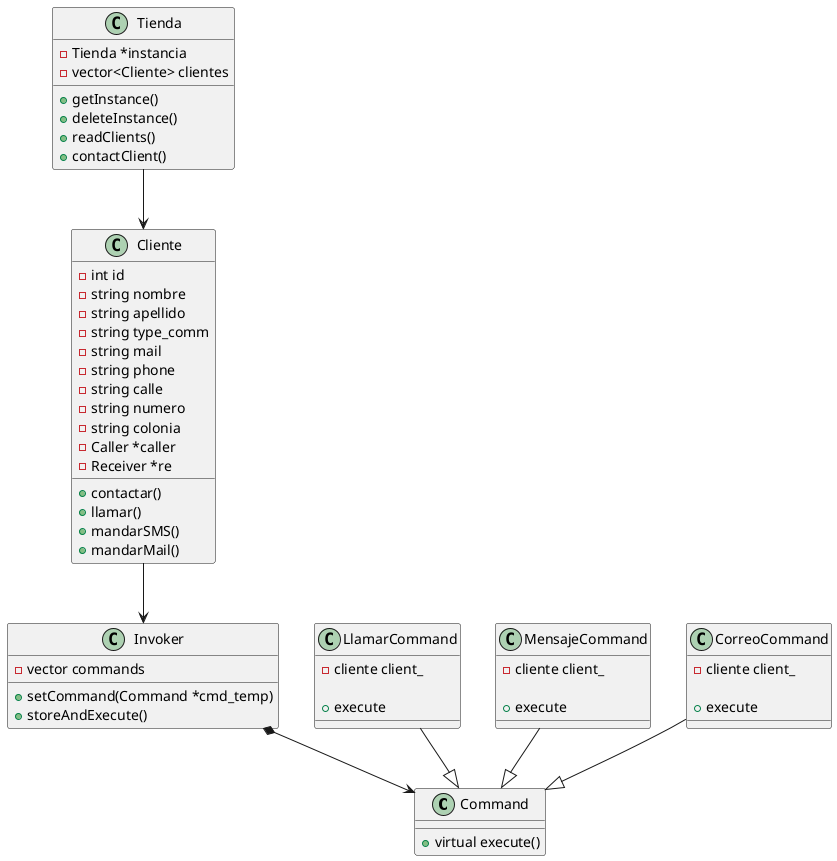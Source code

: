 @startuml
class Command{
    +virtual execute()
}

class Invoker{
    -vector commands
    +setCommand(Command *cmd_temp)
    +storeAndExecute()
}
class LlamarCommand{
   -cliente client_

    +execute
}
class MensajeCommand{
   -cliente client_

    +execute
}
class CorreoCommand{
    -cliente client_

    +execute
}
class Cliente{
    -int id
    -string nombre
    -string apellido
    -string type_comm
    -string mail
    -string phone 
    -string calle 
    -string numero 
    -string colonia 
    -Caller *caller
    -Receiver *re
    +contactar()
    +llamar()
    +mandarSMS()
    +mandarMail()
}
class Tienda{
    -Tienda *instancia
    -vector<Cliente> clientes
    +getInstance()
    +deleteInstance()
    +readClients()
    +contactClient()
}


Invoker *--> Command
LlamarCommand --|>Command
MensajeCommand --|>Command
CorreoCommand --|>Command

Cliente --> Invoker
Tienda --> Cliente
@enduml
